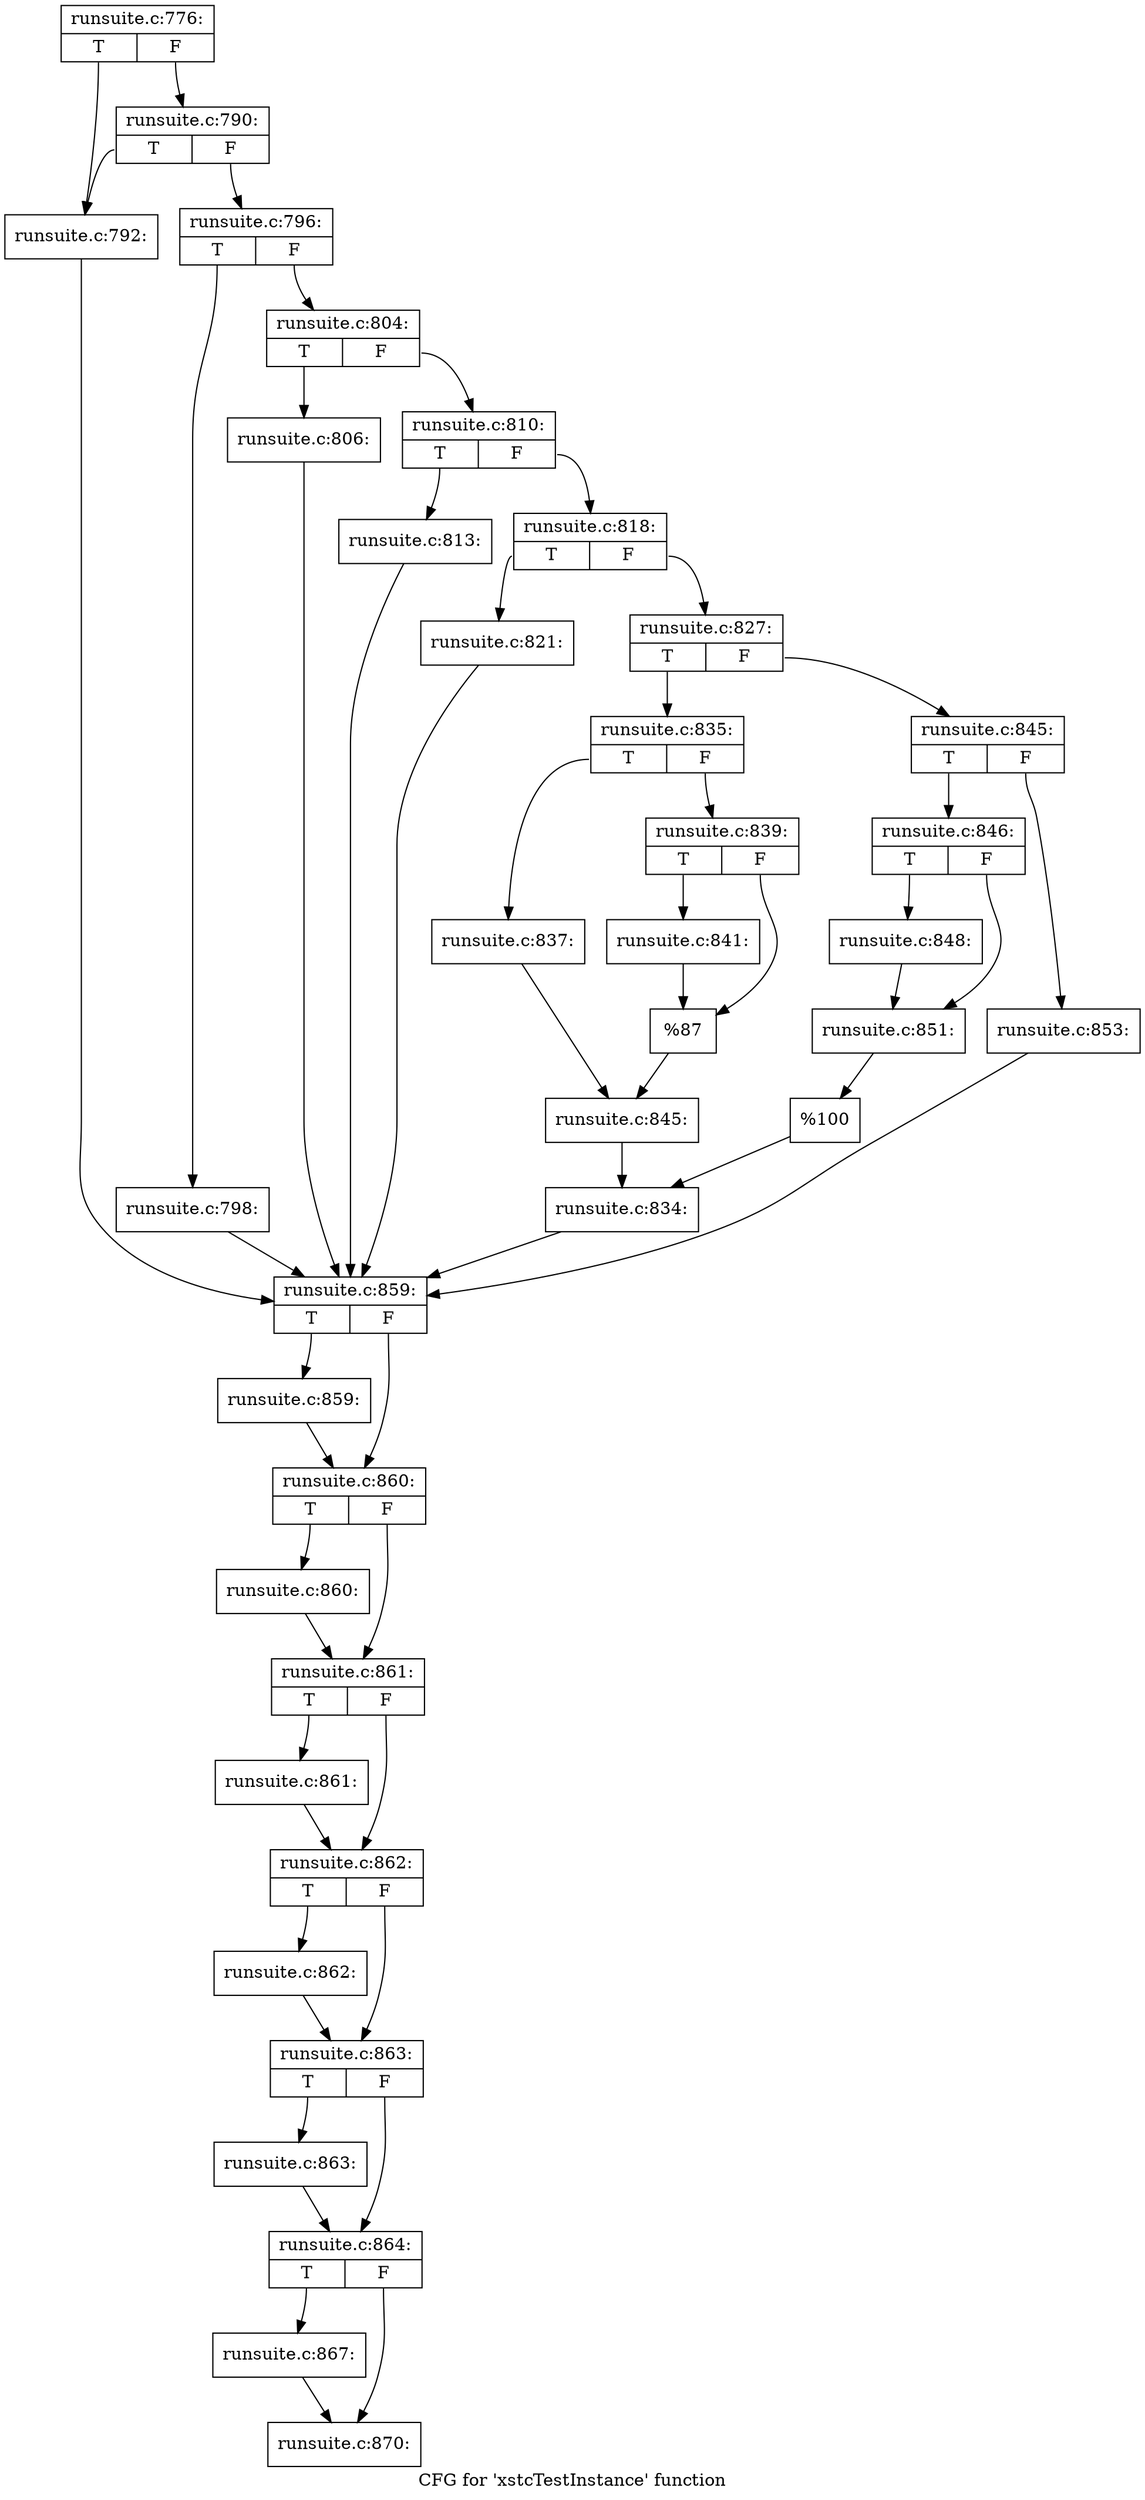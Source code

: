 digraph "CFG for 'xstcTestInstance' function" {
	label="CFG for 'xstcTestInstance' function";

	Node0x5762d60 [shape=record,label="{runsuite.c:776:|{<s0>T|<s1>F}}"];
	Node0x5762d60:s0 -> Node0x5788ed0;
	Node0x5762d60:s1 -> Node0x5788f70;
	Node0x5788f70 [shape=record,label="{runsuite.c:790:|{<s0>T|<s1>F}}"];
	Node0x5788f70:s0 -> Node0x5788ed0;
	Node0x5788f70:s1 -> Node0x5788f20;
	Node0x5788ed0 [shape=record,label="{runsuite.c:792:}"];
	Node0x5788ed0 -> Node0x578a1b0;
	Node0x5788f20 [shape=record,label="{runsuite.c:796:|{<s0>T|<s1>F}}"];
	Node0x5788f20:s0 -> Node0x578a6c0;
	Node0x5788f20:s1 -> Node0x578a710;
	Node0x578a6c0 [shape=record,label="{runsuite.c:798:}"];
	Node0x578a6c0 -> Node0x578a1b0;
	Node0x578a710 [shape=record,label="{runsuite.c:804:|{<s0>T|<s1>F}}"];
	Node0x578a710:s0 -> Node0x578b140;
	Node0x578a710:s1 -> Node0x578b190;
	Node0x578b140 [shape=record,label="{runsuite.c:806:}"];
	Node0x578b140 -> Node0x578a1b0;
	Node0x578b190 [shape=record,label="{runsuite.c:810:|{<s0>T|<s1>F}}"];
	Node0x578b190:s0 -> Node0x578bf50;
	Node0x578b190:s1 -> Node0x578bfa0;
	Node0x578bf50 [shape=record,label="{runsuite.c:813:}"];
	Node0x578bf50 -> Node0x578a1b0;
	Node0x578bfa0 [shape=record,label="{runsuite.c:818:|{<s0>T|<s1>F}}"];
	Node0x578bfa0:s0 -> Node0x5736280;
	Node0x578bfa0:s1 -> Node0x57362d0;
	Node0x5736280 [shape=record,label="{runsuite.c:821:}"];
	Node0x5736280 -> Node0x578a1b0;
	Node0x57362d0 [shape=record,label="{runsuite.c:827:|{<s0>T|<s1>F}}"];
	Node0x57362d0:s0 -> Node0x5737750;
	Node0x57362d0:s1 -> Node0x5738410;
	Node0x5737750 [shape=record,label="{runsuite.c:835:|{<s0>T|<s1>F}}"];
	Node0x5737750:s0 -> Node0x5738670;
	Node0x5737750:s1 -> Node0x5738710;
	Node0x5738670 [shape=record,label="{runsuite.c:837:}"];
	Node0x5738670 -> Node0x57386c0;
	Node0x5738710 [shape=record,label="{runsuite.c:839:|{<s0>T|<s1>F}}"];
	Node0x5738710:s0 -> Node0x572c6f0;
	Node0x5738710:s1 -> Node0x572c740;
	Node0x572c6f0 [shape=record,label="{runsuite.c:841:}"];
	Node0x572c6f0 -> Node0x572c740;
	Node0x572c740 [shape=record,label="{%87}"];
	Node0x572c740 -> Node0x57386c0;
	Node0x57386c0 [shape=record,label="{runsuite.c:845:}"];
	Node0x57386c0 -> Node0x5737a80;
	Node0x5738410 [shape=record,label="{runsuite.c:845:|{<s0>T|<s1>F}}"];
	Node0x5738410:s0 -> Node0x57376d0;
	Node0x5738410:s1 -> Node0x573a840;
	Node0x57376d0 [shape=record,label="{runsuite.c:846:|{<s0>T|<s1>F}}"];
	Node0x57376d0:s0 -> Node0x573abf0;
	Node0x57376d0:s1 -> Node0x573ac40;
	Node0x573abf0 [shape=record,label="{runsuite.c:848:}"];
	Node0x573abf0 -> Node0x573ac40;
	Node0x573ac40 [shape=record,label="{runsuite.c:851:}"];
	Node0x573ac40 -> Node0x573a7f0;
	Node0x573a840 [shape=record,label="{runsuite.c:853:}"];
	Node0x573a840 -> Node0x578a1b0;
	Node0x573a7f0 [shape=record,label="{%100}"];
	Node0x573a7f0 -> Node0x5737a80;
	Node0x5737a80 [shape=record,label="{runsuite.c:834:}"];
	Node0x5737a80 -> Node0x578a1b0;
	Node0x578a1b0 [shape=record,label="{runsuite.c:859:|{<s0>T|<s1>F}}"];
	Node0x578a1b0:s0 -> Node0x573bf60;
	Node0x578a1b0:s1 -> Node0x573bfb0;
	Node0x573bf60 [shape=record,label="{runsuite.c:859:}"];
	Node0x573bf60 -> Node0x573bfb0;
	Node0x573bfb0 [shape=record,label="{runsuite.c:860:|{<s0>T|<s1>F}}"];
	Node0x573bfb0:s0 -> Node0x573c4e0;
	Node0x573bfb0:s1 -> Node0x573c530;
	Node0x573c4e0 [shape=record,label="{runsuite.c:860:}"];
	Node0x573c4e0 -> Node0x573c530;
	Node0x573c530 [shape=record,label="{runsuite.c:861:|{<s0>T|<s1>F}}"];
	Node0x573c530:s0 -> Node0x573ca60;
	Node0x573c530:s1 -> Node0x573cab0;
	Node0x573ca60 [shape=record,label="{runsuite.c:861:}"];
	Node0x573ca60 -> Node0x573cab0;
	Node0x573cab0 [shape=record,label="{runsuite.c:862:|{<s0>T|<s1>F}}"];
	Node0x573cab0:s0 -> Node0x573cfe0;
	Node0x573cab0:s1 -> Node0x573d030;
	Node0x573cfe0 [shape=record,label="{runsuite.c:862:}"];
	Node0x573cfe0 -> Node0x573d030;
	Node0x573d030 [shape=record,label="{runsuite.c:863:|{<s0>T|<s1>F}}"];
	Node0x573d030:s0 -> Node0x573db90;
	Node0x573d030:s1 -> Node0x573dec0;
	Node0x573db90 [shape=record,label="{runsuite.c:863:}"];
	Node0x573db90 -> Node0x573dec0;
	Node0x573dec0 [shape=record,label="{runsuite.c:864:|{<s0>T|<s1>F}}"];
	Node0x573dec0:s0 -> Node0x579d2a0;
	Node0x573dec0:s1 -> Node0x579d2f0;
	Node0x579d2a0 [shape=record,label="{runsuite.c:867:}"];
	Node0x579d2a0 -> Node0x579d2f0;
	Node0x579d2f0 [shape=record,label="{runsuite.c:870:}"];
}
